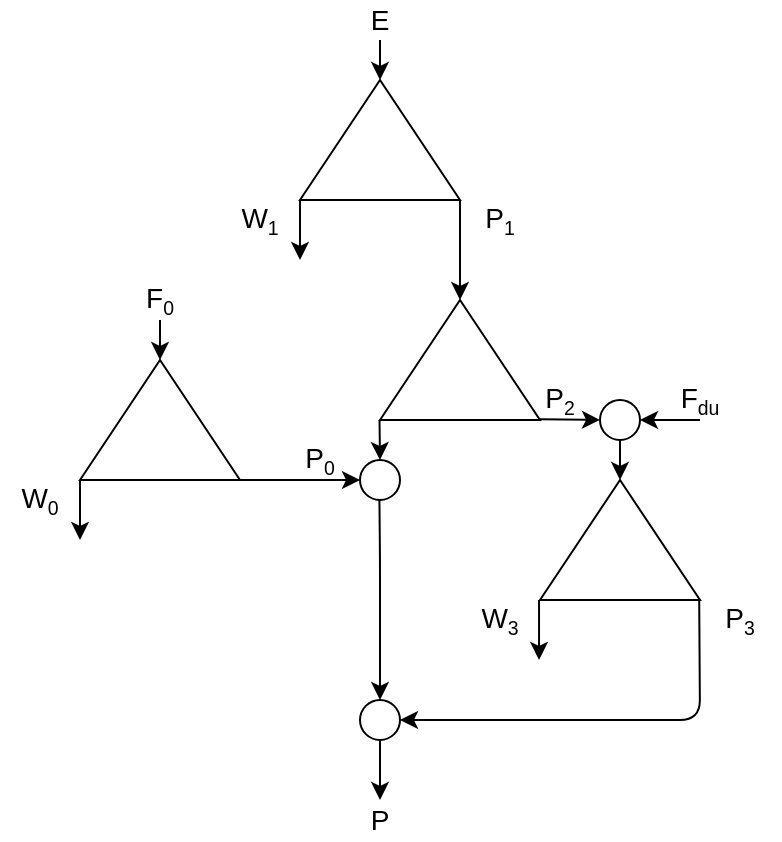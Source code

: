 <mxfile>
    <diagram id="voXNYClXei8BqZe0r_Rz" name="Page-1">
        <mxGraphModel dx="319" dy="230" grid="1" gridSize="10" guides="1" tooltips="1" connect="1" arrows="1" fold="1" page="1" pageScale="1" pageWidth="827" pageHeight="1169" math="0" shadow="0">
            <root>
                <mxCell id="0"/>
                <mxCell id="1" parent="0"/>
                <mxCell id="2" value="" style="endArrow=classic;html=1;" parent="1" edge="1">
                    <mxGeometry width="50" height="50" relative="1" as="geometry">
                        <mxPoint x="270" y="120" as="sourcePoint"/>
                        <mxPoint x="270" y="140" as="targetPoint"/>
                    </mxGeometry>
                </mxCell>
                <mxCell id="3" value="" style="endArrow=classic;html=1;" parent="1" edge="1">
                    <mxGeometry width="50" height="50" relative="1" as="geometry">
                        <mxPoint x="230" y="200" as="sourcePoint"/>
                        <mxPoint x="230" y="230" as="targetPoint"/>
                    </mxGeometry>
                </mxCell>
                <mxCell id="4" value="" style="triangle;whiteSpace=wrap;html=1;rotation=-90;" parent="1" vertex="1">
                    <mxGeometry x="240" y="130" width="60" height="80" as="geometry"/>
                </mxCell>
                <mxCell id="5" value="" style="endArrow=classic;html=1;" parent="1" edge="1">
                    <mxGeometry width="50" height="50" relative="1" as="geometry">
                        <mxPoint x="310" y="200" as="sourcePoint"/>
                        <mxPoint x="310" y="250" as="targetPoint"/>
                    </mxGeometry>
                </mxCell>
                <mxCell id="6" value="" style="triangle;whiteSpace=wrap;html=1;rotation=-90;" parent="1" vertex="1">
                    <mxGeometry x="280" y="240" width="60" height="80" as="geometry"/>
                </mxCell>
                <mxCell id="7" value="&lt;font style=&quot;font-size: 14px&quot;&gt;E&lt;/font&gt;" style="text;html=1;strokeColor=none;fillColor=none;align=center;verticalAlign=middle;whiteSpace=wrap;rounded=0;" parent="1" vertex="1">
                    <mxGeometry x="250" y="100" width="40" height="20" as="geometry"/>
                </mxCell>
                <mxCell id="8" value="&lt;font style=&quot;font-size: 14px&quot;&gt;W&lt;/font&gt;&lt;font style=&quot;font-size: 11.667px&quot;&gt;&lt;sub&gt;1&lt;/sub&gt;&lt;/font&gt;" style="text;html=1;strokeColor=none;fillColor=none;align=center;verticalAlign=middle;whiteSpace=wrap;rounded=0;" parent="1" vertex="1">
                    <mxGeometry x="190" y="200" width="40" height="20" as="geometry"/>
                </mxCell>
                <mxCell id="9" value="&lt;font style=&quot;font-size: 14px&quot;&gt;P&lt;/font&gt;&lt;font style=&quot;font-size: 11.667px&quot;&gt;&lt;sub&gt;1&lt;/sub&gt;&lt;/font&gt;" style="text;html=1;strokeColor=none;fillColor=none;align=center;verticalAlign=middle;whiteSpace=wrap;rounded=0;" parent="1" vertex="1">
                    <mxGeometry x="310" y="200" width="40" height="20" as="geometry"/>
                </mxCell>
                <mxCell id="10" value="" style="endArrow=classic;html=1;" parent="1" edge="1">
                    <mxGeometry width="50" height="50" relative="1" as="geometry">
                        <mxPoint x="269.76" y="310" as="sourcePoint"/>
                        <mxPoint x="270" y="330" as="targetPoint"/>
                    </mxGeometry>
                </mxCell>
                <mxCell id="11" value="" style="endArrow=classic;html=1;entryX=1;entryY=1;entryDx=0;entryDy=0;" parent="1" target="17" edge="1">
                    <mxGeometry width="50" height="50" relative="1" as="geometry">
                        <mxPoint x="200" y="340" as="sourcePoint"/>
                        <mxPoint x="270" y="340" as="targetPoint"/>
                    </mxGeometry>
                </mxCell>
                <mxCell id="13" value="" style="endArrow=classic;html=1;" parent="1" edge="1">
                    <mxGeometry width="50" height="50" relative="1" as="geometry">
                        <mxPoint x="120" y="340" as="sourcePoint"/>
                        <mxPoint x="120" y="370" as="targetPoint"/>
                    </mxGeometry>
                </mxCell>
                <mxCell id="14" value="" style="triangle;whiteSpace=wrap;html=1;rotation=-90;" parent="1" vertex="1">
                    <mxGeometry x="130" y="270" width="60" height="80" as="geometry"/>
                </mxCell>
                <mxCell id="15" value="&lt;font style=&quot;font-size: 14px&quot;&gt;F&lt;/font&gt;&lt;font style=&quot;font-size: 11.667px&quot;&gt;&lt;sub&gt;0&lt;/sub&gt;&lt;/font&gt;" style="text;html=1;strokeColor=none;fillColor=none;align=center;verticalAlign=middle;whiteSpace=wrap;rounded=0;" parent="1" vertex="1">
                    <mxGeometry x="140" y="240" width="40" height="20" as="geometry"/>
                </mxCell>
                <mxCell id="16" value="&lt;font style=&quot;font-size: 14px&quot;&gt;W&lt;/font&gt;&lt;font style=&quot;font-size: 11.667px&quot;&gt;&lt;sub&gt;0&lt;/sub&gt;&lt;/font&gt;" style="text;html=1;strokeColor=none;fillColor=none;align=center;verticalAlign=middle;whiteSpace=wrap;rounded=0;" parent="1" vertex="1">
                    <mxGeometry x="80" y="340" width="40" height="20" as="geometry"/>
                </mxCell>
                <mxCell id="17" value="&lt;font style=&quot;font-size: 14px&quot;&gt;P&lt;/font&gt;&lt;font style=&quot;font-size: 11.667px&quot;&gt;&lt;sub&gt;0&lt;/sub&gt;&lt;/font&gt;" style="text;html=1;strokeColor=none;fillColor=none;align=center;verticalAlign=middle;whiteSpace=wrap;rounded=0;" parent="1" vertex="1">
                    <mxGeometry x="220" y="320" width="40" height="20" as="geometry"/>
                </mxCell>
                <mxCell id="18" value="" style="endArrow=classic;html=1;entryX=0.5;entryY=0;entryDx=0;entryDy=0;" parent="1" target="30" edge="1">
                    <mxGeometry width="50" height="50" relative="1" as="geometry">
                        <mxPoint x="269.71" y="350" as="sourcePoint"/>
                        <mxPoint x="330" y="380" as="targetPoint"/>
                        <Array as="points">
                            <mxPoint x="270" y="380"/>
                        </Array>
                    </mxGeometry>
                </mxCell>
                <mxCell id="19" value="" style="endArrow=classic;html=1;" parent="1" edge="1">
                    <mxGeometry width="50" height="50" relative="1" as="geometry">
                        <mxPoint x="350" y="309.66" as="sourcePoint"/>
                        <mxPoint x="380" y="310" as="targetPoint"/>
                    </mxGeometry>
                </mxCell>
                <mxCell id="20" value="" style="ellipse;whiteSpace=wrap;html=1;aspect=fixed;" parent="1" vertex="1">
                    <mxGeometry x="380" y="300" width="20" height="20" as="geometry"/>
                </mxCell>
                <mxCell id="22" value="&lt;font style=&quot;font-size: 14px&quot;&gt;P&lt;/font&gt;&lt;font style=&quot;font-size: 11.667px&quot;&gt;&lt;sub&gt;2&lt;/sub&gt;&lt;/font&gt;" style="text;html=1;strokeColor=none;fillColor=none;align=center;verticalAlign=middle;whiteSpace=wrap;rounded=0;" parent="1" vertex="1">
                    <mxGeometry x="340" y="290" width="40" height="20" as="geometry"/>
                </mxCell>
                <mxCell id="23" value="&lt;font style=&quot;font-size: 14px&quot;&gt;F&lt;/font&gt;&lt;font style=&quot;font-size: 11.667px&quot;&gt;&lt;sub&gt;du&lt;/sub&gt;&lt;/font&gt;" style="text;html=1;strokeColor=none;fillColor=none;align=center;verticalAlign=middle;whiteSpace=wrap;rounded=0;" parent="1" vertex="1">
                    <mxGeometry x="410" y="290" width="40" height="20" as="geometry"/>
                </mxCell>
                <mxCell id="24" value="" style="ellipse;whiteSpace=wrap;html=1;aspect=fixed;" parent="1" vertex="1">
                    <mxGeometry x="260" y="330" width="20" height="20" as="geometry"/>
                </mxCell>
                <mxCell id="25" value="" style="endArrow=classic;html=1;entryX=1;entryY=0.5;entryDx=0;entryDy=0;" parent="1" target="20" edge="1">
                    <mxGeometry width="50" height="50" relative="1" as="geometry">
                        <mxPoint x="430" y="310" as="sourcePoint"/>
                        <mxPoint x="390" y="320" as="targetPoint"/>
                    </mxGeometry>
                </mxCell>
                <mxCell id="27" value="" style="endArrow=classic;html=1;entryX=1;entryY=0.5;entryDx=0;entryDy=0;exitX=0.5;exitY=1;exitDx=0;exitDy=0;" parent="1" source="15" target="14" edge="1">
                    <mxGeometry width="50" height="50" relative="1" as="geometry">
                        <mxPoint x="160" y="270" as="sourcePoint"/>
                        <mxPoint x="399.71" y="310" as="targetPoint"/>
                    </mxGeometry>
                </mxCell>
                <mxCell id="29" value="" style="endArrow=classic;html=1;exitX=0.007;exitY=0.995;exitDx=0;exitDy=0;entryX=1;entryY=0.5;entryDx=0;entryDy=0;exitPerimeter=0;" parent="1" source="34" target="30" edge="1">
                    <mxGeometry width="50" height="50" relative="1" as="geometry">
                        <mxPoint x="279.71" y="360" as="sourcePoint"/>
                        <mxPoint x="390" y="380" as="targetPoint"/>
                        <Array as="points">
                            <mxPoint x="430" y="460"/>
                        </Array>
                    </mxGeometry>
                </mxCell>
                <mxCell id="30" value="" style="ellipse;whiteSpace=wrap;html=1;aspect=fixed;" parent="1" vertex="1">
                    <mxGeometry x="260" y="450" width="20" height="20" as="geometry"/>
                </mxCell>
                <mxCell id="31" value="" style="endArrow=classic;html=1;exitX=0.5;exitY=1;exitDx=0;exitDy=0;" parent="1" source="30" edge="1">
                    <mxGeometry width="50" height="50" relative="1" as="geometry">
                        <mxPoint x="309.76" y="320" as="sourcePoint"/>
                        <mxPoint x="270" y="500" as="targetPoint"/>
                    </mxGeometry>
                </mxCell>
                <mxCell id="32" value="&lt;font style=&quot;font-size: 14px&quot;&gt;P&lt;/font&gt;" style="text;html=1;strokeColor=none;fillColor=none;align=center;verticalAlign=middle;whiteSpace=wrap;rounded=0;" parent="1" vertex="1">
                    <mxGeometry x="250" y="500" width="40" height="20" as="geometry"/>
                </mxCell>
                <mxCell id="34" value="" style="triangle;whiteSpace=wrap;html=1;rotation=-90;" parent="1" vertex="1">
                    <mxGeometry x="360" y="330" width="60" height="80" as="geometry"/>
                </mxCell>
                <mxCell id="35" value="&lt;font style=&quot;font-size: 14px&quot;&gt;W&lt;/font&gt;&lt;font style=&quot;font-size: 11.667px&quot;&gt;&lt;sub&gt;3&lt;/sub&gt;&lt;/font&gt;" style="text;html=1;strokeColor=none;fillColor=none;align=center;verticalAlign=middle;whiteSpace=wrap;rounded=0;" parent="1" vertex="1">
                    <mxGeometry x="310" y="400" width="40" height="20" as="geometry"/>
                </mxCell>
                <mxCell id="36" value="&lt;font style=&quot;font-size: 14px&quot;&gt;P&lt;/font&gt;&lt;font style=&quot;font-size: 11.667px&quot;&gt;&lt;sub&gt;3&lt;/sub&gt;&lt;/font&gt;" style="text;html=1;strokeColor=none;fillColor=none;align=center;verticalAlign=middle;whiteSpace=wrap;rounded=0;" parent="1" vertex="1">
                    <mxGeometry x="430" y="400" width="40" height="20" as="geometry"/>
                </mxCell>
                <mxCell id="37" value="" style="endArrow=classic;html=1;exitX=0.5;exitY=1;exitDx=0;exitDy=0;entryX=1;entryY=0.5;entryDx=0;entryDy=0;" parent="1" source="20" target="34" edge="1">
                    <mxGeometry width="50" height="50" relative="1" as="geometry">
                        <mxPoint x="399.71" y="290" as="sourcePoint"/>
                        <mxPoint x="399.71" y="310" as="targetPoint"/>
                    </mxGeometry>
                </mxCell>
                <mxCell id="38" value="" style="endArrow=classic;html=1;" parent="1" edge="1">
                    <mxGeometry width="50" height="50" relative="1" as="geometry">
                        <mxPoint x="349.52" y="400" as="sourcePoint"/>
                        <mxPoint x="349.52" y="430" as="targetPoint"/>
                    </mxGeometry>
                </mxCell>
            </root>
        </mxGraphModel>
    </diagram>
</mxfile>